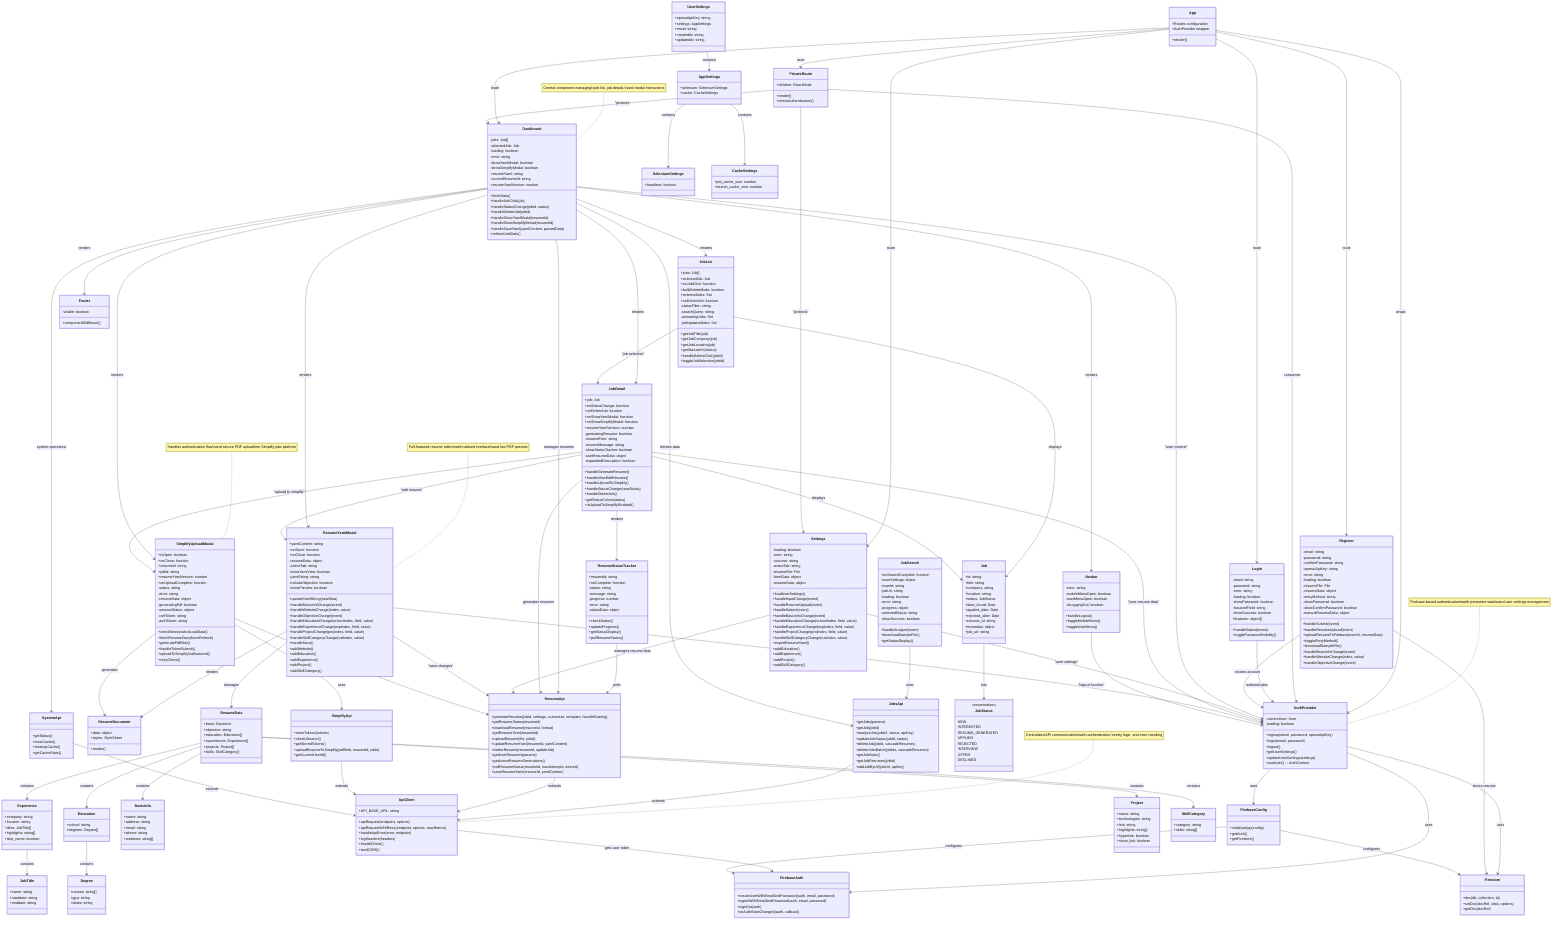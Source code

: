 classDiagram
%% Core Application Structure
    class App {
        +render()
        +Routes configuration
        +AuthProvider wrapper
    }

    class AuthProvider {
        -currentUser: User
        -loading: boolean
        +signup(email, password, openaiApiKey)
        +login(email, password)
        +logout()
        +getUserSettings()
        +updateUserSettings(settings)
        +useAuth() : AuthContext
    }

    class PrivateRoute {
        +children: ReactNode
        +render()
        +checkAuthentication()
    }

%% Main Dashboard Components
    class Dashboard {
        -jobs: Job[]
        -selectedJob: Job
        -loading: boolean
        -error: string
        -showYamlModal: boolean
        -showSimplifyModal: boolean
        -resumeYaml: string
        -currentResumeId: string
        -resumeYamlVersion: number
        +fetchData()
        +handleJobClick(job)
        +handleStatusChange(jobId, status)
        +handleDeleteJob(jobId)
        +handleShowYamlModal(resumeId)
        +handleShowSimplifyModal(resumeId)
        +handleSaveYaml(yamlContent, parsedData)
        +refreshJobStats()
    }

    class JobList {
        +jobs: Job[]
        +selectedJob: Job
        +onJobClick: function
        +bulkDeleteMode: boolean
        +selectedJobs: Set
        +onDeleteJob: function
        -statusFilter: string
        -searchQuery: string
        -animatingJobs: Set
        -justUpdatedJobs: Set
        +getJobTitle(job)
        +getJobCompany(job)
        +getJobLocation(job)
        +getStatusInfo(status)
        +handleDeleteClick(jobId)
        +toggleJobSelection(jobId)
    }

    class JobDetail {
        +job: Job
        +onStatusChange: function
        +onDeleteJob: function
        +onShowYamlModal: function
        +onShowSimplifyModal: function
        +resumeYamlVersion: number
        -generatingResume: boolean
        -resumeError: string
        -resumeMessage: string
        -showStatusTracker: boolean
        -userResumeData: object
        -expandedDescription: boolean
        +handleGenerateResume()
        +handleViewEditResume()
        +handleUploadToSimplify()
        +handleStatusChange(newStatus)
        +handleDeleteJob()
        +getStatusColors(status)
        +isUploadToSimplifyEnabled()
    }

    class JobSearch {
        +onSearchComplete: function
        +userSettings: object
        +userId: string
        -jobUrl: string
        -loading: boolean
        -error: string
        -progress: object
        -selectedStatus: string
        -showSuccess: boolean
        +handleAnalyze(event)
        +downloadSampleFile()
        +getStatusDisplay()
    }

%% Resume Management Components
    class ResumeYamlModal {
        +yamlContent: string
        +onSave: function
        +onClose: function
        -resumeData: object
        -activeTab: string
        -showYamlView: boolean
        -yamlString: string
        -includeObjective: boolean
        -showPreview: boolean
        +updateYamlString(newData)
        +handleBasicInfoChange(event)
        +handleWebsiteChange(index, value)
        +handleObjectiveChange(event)
        +handleEducationChange(schoolIndex, field, value)
        +handleExperienceChange(expIndex, field, value)
        +handleProjectChange(projIndex, field, value)
        +handleSkillCategoryChange(catIndex, value)
        +handleSave()
        +addWebsite()
        +addEducation()
        +addExperience()
        +addProject()
        +addSkillCategory()
    }

    class ResumeDocument {
        +data: object
        +render()
        +styles: StyleSheet
    }

    class ResumeStatusTracker {
        +resumeId: string
        +onComplete: function
        -status: string
        -message: string
        -progress: number
        -error: string
        -statusData: object
        +checkStatus()
        +updateProgress()
        +getStatusDisplay()
        +pollResumeStatus()
    }

    class SimplifyUploadModal {
        +isOpen: boolean
        +onClose: function
        +resumeId: string
        +jobId: string
        +resumeYamlVersion: number
        +onUploadComplete: function
        -status: string
        -error: string
        -resumeData: object
        -generatingPdf: boolean
        -sessionStatus: object
        -csrfToken: string
        -authToken: string
        +checkSessionAndLoadData()
        +fetchResumeData(forceRefresh)
        +generatePdfBlob()
        +handleTokenSubmit()
        +uploadToSimplifyViaBackend()
        +retryCheck()
    }

%% Authentication Components
    class Login {
        -email: string
        -password: string
        -error: string
        -loading: boolean
        -showPassword: boolean
        -focusedField: string
        -showSuccess: boolean
        +handleSubmit(event)
        +togglePasswordVisibility()
        +features: object[]
    }

    class Register {
        -email: string
        -password: string
        -confirmPassword: string
        -openaiApiKey: string
        -error: string
        -loading: boolean
        -resumeFile: File
        -resumeData: object
        -entryMethod: string
        -showPassword: boolean
        -showConfirmPassword: boolean
        -manualResumeData: object
        +handleSubmit(event)
        +handleResumeUpload(event)
        +uploadResumeToFirebase(userId, resumeData)
        +toggleEntryMethod()
        +downloadSampleFile()
        +handleBasicInfoChange(event)
        +handleWebsiteChange(index, value)
        +handleObjectiveChange(event)
    }

%% Navigation Components
    class Navbar {
        -error: string
        -mobileMenuOpen: boolean
        -userMenuOpen: boolean
        -isLoggingOut: boolean
        +handleLogout()
        +toggleMobileMenu()
        +toggleUserMenu()
    }

    class Footer {
        -visible: boolean
        +componentDidMount()
    }

%% Settings Component
    class Settings {
        -loading: boolean
        -error: string
        -success: string
        -activeTab: string
        -resumeFile: File
        -formData: object
        -resumeData: object
        +loadUserSettings()
        +handleInputChange(event)
        +handleResumeUpload(event)
        +handleSubmit(event)
        +handleBasicInfoChange(event)
        +handleEducationChange(schoolIndex, field, value)
        +handleExperienceChange(expIndex, field, value)
        +handleProjectChange(projIndex, field, value)
        +handleSkillCategoryChange(catIndex, value)
        +exportResumeYaml()
        +addEducation()
        +addExperience()
        +addProject()
        +addSkillCategory()
    }

%% API and Utility Classes
    class ApiClient {
        +API_BASE_URL: string
        +apiRequest(endpoint, options)
        +apiRequestWithRetry(endpoint, options, maxRetries)
        +handleApiError(error, endpoint)
        +logHeaders(headers)
        +healthCheck()
        +testCORS()
    }

    class SystemApi {
        +getStatus()
        +clearCache()
        +cleanupCache()
        +getCacheStats()
    }

    class JobsApi {
        +getJobs(params)
        +getJob(jobId)
        +analyzeJob(jobUrl, status, apiKey)
        +updateJobStatus(jobId, status)
        +deleteJob(jobId, cascadeResumes)
        +deleteJobsBatch(jobIds, cascadeResumes)
        +getJobStats()
        +getJobResumes(jobId)
        +addJobByUrl(jobUrl, apiKey)
    }

    class ResumeApi {
        +generateResume(jobId, settings, customize, template, handleExisting)
        +getResumeStatus(resumeId)
        +downloadResume(resumeId, format)
        +getResumeYaml(resumeId)
        +uploadResume(file, jobId)
        +updateResumeYaml(resumeId, yamlContent)
        +deleteResume(resumeId, updateJob)
        +getUserResumes(params)
        +getActiveResumeGenerations()
        +pollResumeStatus(resumeId, maxAttempts, interval)
        +saveResumeYaml(resumeId, yamlContent)
    }

    class SimplifyApi {
        +storeTokens(tokens)
        +checkSession()
        +getStoredTokens()
        +uploadResumeToSimplify(pdfBlob, resumeId, jobId)
        +getCurrentUserId()
    }

%% Firebase Integration
    class FirebaseConfig {
        +initializeApp(config)
        +getAuth()
        +getFirestore()
    }

    class FirebaseAuth {
        +createUserWithEmailAndPassword(auth, email, password)
        +signInWithEmailAndPassword(auth, email, password)
        +signOut(auth)
        +onAuthStateChanged(auth, callback)
    }

    class Firestore {
        +doc(db, collection, id)
        +setDoc(docRef, data, options)
        +getDoc(docRef)
    }

%% Data Models/Types
    class Job {
        +id: string
        +title: string
        +company: string
        +location: string
        +status: JobStatus
        +date_found: Date
        +applied_date: Date
        +rejected_date: Date
        +resume_id: string
        +metadata: object
        +job_url: string
    }

    class JobStatus {
        <<enumeration>>
        NEW
        INTERESTED
        RESUME_GENERATED
        APPLIED
        REJECTED
        INTERVIEW
        OFFER
        DECLINED
    }

    class ResumeData {
        +basic: BasicInfo
        +objective: string
        +education: Education[]
        +experiences: Experience[]
        +projects: Project[]
        +skills: SkillCategory[]
    }

    class BasicInfo {
        +name: string
        +address: string
        +email: string
        +phone: string
        +websites: string[]
    }

    class Experience {
        +company: string
        +location: string
        +titles: JobTitle[]
        +highlights: string[]
        +skip_name: boolean
    }

    class JobTitle {
        +name: string
        +startdate: string
        +enddate: string
    }

    class Project {
        +name: string
        +technologies: string
        +link: string
        +highlights: string[]
        +hyperlink: boolean
        +show_link: boolean
    }

    class SkillCategory {
        +category: string
        +skills: string[]
    }

    class Education {
        +school: string
        +degrees: Degree[]
    }

    class Degree {
        +names: string[]
        +gpa: string
        +dates: string
    }

    class UserSettings {
        +openaiApiKey: string
        +settings: AppSettings
        +email: string
        +createdAt: string
        +updatedAt: string
    }

    class AppSettings {
        +selenium: SeleniumSettings
        +cache: CacheSettings
    }

    class SeleniumSettings {
        +headless: boolean
    }

    class CacheSettings {
        +job_cache_size: number
        +search_cache_size: number
    }

%% Relationships - App Structure
    App --> AuthProvider : wraps
    App --> PrivateRoute : uses
    App --> Login : route
    App --> Register : route
    App --> Dashboard : route
    App --> Settings : route

%% Relationships - Authentication
    AuthProvider --> FirebaseAuth : uses
    AuthProvider --> Firestore : uses
    PrivateRoute --> AuthProvider : consumes

%% Relationships - Dashboard
    Dashboard --> JobList : renders
    Dashboard --> JobDetail : renders
    Dashboard --> ResumeYamlModal : renders
    Dashboard --> SimplifyUploadModal : renders
    Dashboard --> Navbar : renders
    Dashboard --> Footer : renders

%% Relationships - Job Management
    JobList --> Job : displays
    JobDetail --> Job : displays
    JobDetail --> ResumeStatusTracker : renders
    JobSearch --> JobsApi : uses

%% Relationships - Resume Management
    ResumeYamlModal --> ResumeDocument : renders
    ResumeYamlModal --> ResumeData : manages
    SimplifyUploadModal --> ResumeDocument : generates
    SimplifyUploadModal --> SimplifyApi : uses
    ResumeStatusTracker --> ResumeApi : polls

%% Relationships - API Layer
    Dashboard --> JobsApi : fetches data
    Dashboard --> ResumeApi : manages resumes
    Dashboard --> SystemApi : system operations
    JobDetail --> ResumeApi : generates resumes
    Settings --> ResumeApi : manages resume data
    Login --> AuthProvider : authenticates
    Register --> AuthProvider : creates account
    Register --> Firestore : stores resume

%% Relationships - API Client
    JobsApi --> ApiClient : extends
    ResumeApi --> ApiClient : extends
    SimplifyApi --> ApiClient : extends
    SystemApi --> ApiClient : extends
    ApiClient --> FirebaseAuth : gets user token

%% Relationships - Data Models
    Job --> JobStatus : has
    ResumeData --> BasicInfo : contains
    ResumeData --> Experience : contains
    ResumeData --> Project : contains
    ResumeData --> SkillCategory : contains
    ResumeData --> Education : contains
    Experience --> JobTitle : contains
    Education --> Degree : contains
    UserSettings --> AppSettings : contains
    AppSettings --> SeleniumSettings : contains
    AppSettings --> CacheSettings : contains

%% Relationships - Firebase
    AuthProvider --> FirebaseConfig : uses
    FirebaseConfig --> FirebaseAuth : configures
    FirebaseConfig --> Firestore : configures

%% Relationships - Component Communication
    JobList --> JobDetail : "job selection"
    JobDetail --> ResumeYamlModal : "edit resume"
    JobDetail --> SimplifyUploadModal : "upload to simplify"
    ResumeYamlModal --> ResumeApi : "save changes"
    SimplifyUploadModal --> ResumeApi : "fetch latest data"

%% Relationships - State Management
    Dashboard --> AuthProvider : "user context"
    Settings --> AuthProvider : "user settings"
    JobDetail --> AuthProvider : "user resume data"
    ResumeYamlModal --> AuthProvider : "user context"

%% Relationships - Navigation
    Navbar --> AuthProvider : "logout function"
    PrivateRoute --> Dashboard : "protects"
    PrivateRoute --> Settings : "protects"

    note for Dashboard "Central component managing\njob list, job details,\nand modal interactions"
    note for ResumeYamlModal "Full-featured resume editor\nwith tabbed interface\nand live PDF preview"
    note for SimplifyUploadModal "Handles authentication flow\nand secure PDF upload\nto Simplify.jobs platform"
    note for ApiClient "Centralized API communication\nwith authentication,\nretry logic, and error handling"
    note for AuthProvider "Firebase-based authentication\nwith persistent state\nand user settings management"